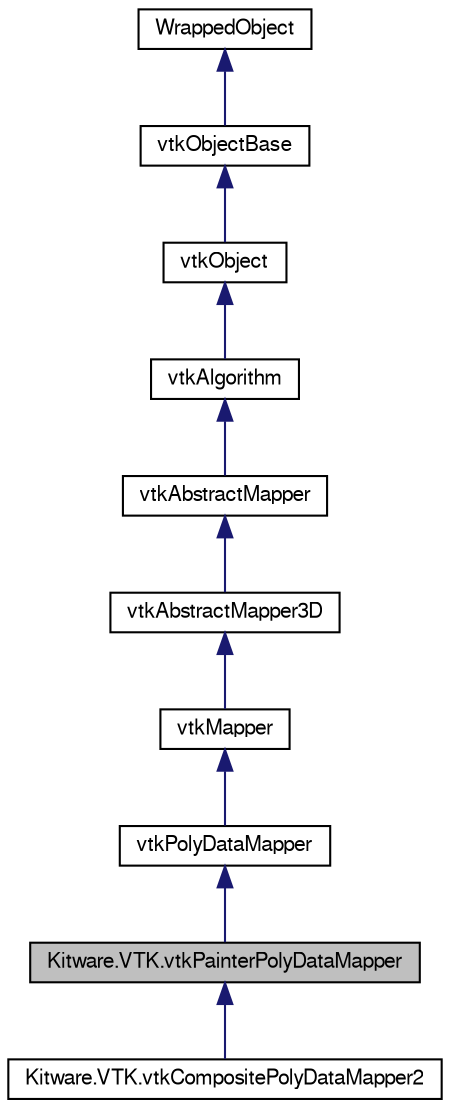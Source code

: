 digraph G
{
  bgcolor="transparent";
  edge [fontname="FreeSans",fontsize="10",labelfontname="FreeSans",labelfontsize="10"];
  node [fontname="FreeSans",fontsize="10",shape=record];
  Node1 [label="Kitware.VTK.vtkPainterPolyDataMapper",height=0.2,width=0.4,color="black", fillcolor="grey75", style="filled" fontcolor="black"];
  Node2 -> Node1 [dir="back",color="midnightblue",fontsize="10",style="solid",fontname="FreeSans"];
  Node2 [label="vtkPolyDataMapper",height=0.2,width=0.4,color="black",URL="$class_kitware_1_1_v_t_k_1_1vtk_poly_data_mapper.html",tooltip="vtkPolyDataMapper - map vtkPolyData to graphics primitives"];
  Node3 -> Node2 [dir="back",color="midnightblue",fontsize="10",style="solid",fontname="FreeSans"];
  Node3 [label="vtkMapper",height=0.2,width=0.4,color="black",URL="$class_kitware_1_1_v_t_k_1_1vtk_mapper.html",tooltip="vtkMapper - abstract class specifies interface to map data to graphics primitives"];
  Node4 -> Node3 [dir="back",color="midnightblue",fontsize="10",style="solid",fontname="FreeSans"];
  Node4 [label="vtkAbstractMapper3D",height=0.2,width=0.4,color="black",URL="$class_kitware_1_1_v_t_k_1_1vtk_abstract_mapper3_d.html",tooltip="vtkAbstractMapper3D - abstract class specifies interface to map 3D data"];
  Node5 -> Node4 [dir="back",color="midnightblue",fontsize="10",style="solid",fontname="FreeSans"];
  Node5 [label="vtkAbstractMapper",height=0.2,width=0.4,color="black",URL="$class_kitware_1_1_v_t_k_1_1vtk_abstract_mapper.html",tooltip="vtkAbstractMapper - abstract class specifies interface to map data"];
  Node6 -> Node5 [dir="back",color="midnightblue",fontsize="10",style="solid",fontname="FreeSans"];
  Node6 [label="vtkAlgorithm",height=0.2,width=0.4,color="black",URL="$class_kitware_1_1_v_t_k_1_1vtk_algorithm.html",tooltip="vtkAlgorithm - Superclass for all sources, filters, and sinks in VTK."];
  Node7 -> Node6 [dir="back",color="midnightblue",fontsize="10",style="solid",fontname="FreeSans"];
  Node7 [label="vtkObject",height=0.2,width=0.4,color="black",URL="$class_kitware_1_1_v_t_k_1_1vtk_object.html",tooltip="vtkObject - abstract base class for most VTK objects"];
  Node8 -> Node7 [dir="back",color="midnightblue",fontsize="10",style="solid",fontname="FreeSans"];
  Node8 [label="vtkObjectBase",height=0.2,width=0.4,color="black",URL="$class_kitware_1_1_v_t_k_1_1vtk_object_base.html",tooltip="vtkObjectBase - abstract base class for most VTK objects"];
  Node9 -> Node8 [dir="back",color="midnightblue",fontsize="10",style="solid",fontname="FreeSans"];
  Node9 [label="WrappedObject",height=0.2,width=0.4,color="black",URL="$class_kitware_1_1_v_t_k_1_1_wrapped_object.html",tooltip="Base class for all the mummy wrapped classes in Kitware.VTK."];
  Node1 -> Node10 [dir="back",color="midnightblue",fontsize="10",style="solid",fontname="FreeSans"];
  Node10 [label="Kitware.VTK.vtkCompositePolyDataMapper2",height=0.2,width=0.4,color="black",URL="$class_kitware_1_1_v_t_k_1_1vtk_composite_poly_data_mapper2.html",tooltip="vtkCompositePolyDataMapper2 - mapper for composite dataset consisting of polygonal data..."];
}

